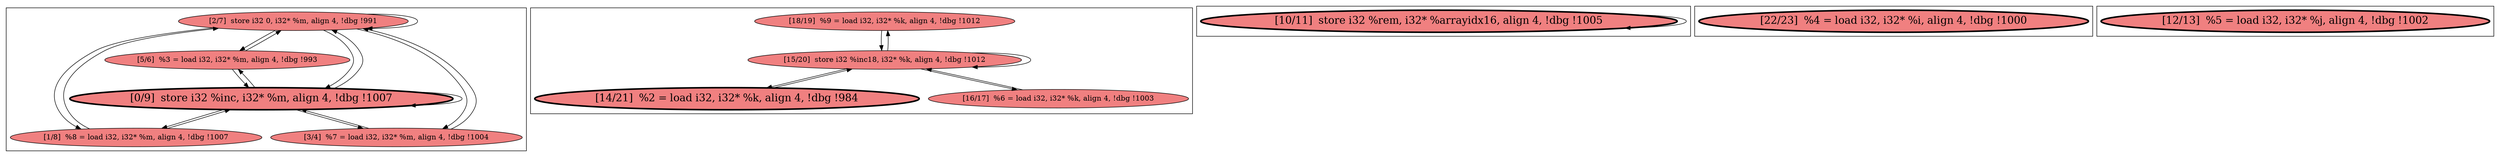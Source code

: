 
digraph G {



node190->node188 [ ]
node192->node190 [ ]
node190->node192 [ ]
node192->node191 [ ]
node191->node190 [ ]
node191->node192 [ ]
node191->node189 [ ]
node189->node191 [ ]
node196->node199 [ ]
node199->node198 [ ]
node190->node189 [ ]
node188->node190 [ ]
node188->node191 [ ]
node199->node199 [ ]
node198->node199 [ ]
node197->node199 [ ]
node191->node188 [ ]
node189->node190 [ ]
node191->node191 [ ]
node199->node196 [ ]
node199->node197 [ ]
node193->node193 [ ]
node190->node191 [ ]
node190->node190 [ ]


subgraph cluster4 {


node199 [fillcolor=lightcoral,label="[15/20]  store i32 %inc18, i32* %k, align 4, !dbg !1012",shape=ellipse,style=filled ]
node196 [fillcolor=lightcoral,label="[18/19]  %9 = load i32, i32* %k, align 4, !dbg !1012",shape=ellipse,style=filled ]
node198 [penwidth=3.0,fontsize=20,fillcolor=lightcoral,label="[14/21]  %2 = load i32, i32* %k, align 4, !dbg !984",shape=ellipse,style=filled ]
node197 [fillcolor=lightcoral,label="[16/17]  %6 = load i32, i32* %k, align 4, !dbg !1003",shape=ellipse,style=filled ]



}

subgraph cluster3 {


node195 [penwidth=3.0,fontsize=20,fillcolor=lightcoral,label="[22/23]  %4 = load i32, i32* %i, align 4, !dbg !1000",shape=ellipse,style=filled ]



}

subgraph cluster2 {


node194 [penwidth=3.0,fontsize=20,fillcolor=lightcoral,label="[12/13]  %5 = load i32, i32* %j, align 4, !dbg !1002",shape=ellipse,style=filled ]



}

subgraph cluster0 {


node191 [penwidth=3.0,fontsize=20,fillcolor=lightcoral,label="[0/9]  store i32 %inc, i32* %m, align 4, !dbg !1007",shape=ellipse,style=filled ]
node190 [fillcolor=lightcoral,label="[2/7]  store i32 0, i32* %m, align 4, !dbg !991",shape=ellipse,style=filled ]
node192 [fillcolor=lightcoral,label="[1/8]  %8 = load i32, i32* %m, align 4, !dbg !1007",shape=ellipse,style=filled ]
node188 [fillcolor=lightcoral,label="[5/6]  %3 = load i32, i32* %m, align 4, !dbg !993",shape=ellipse,style=filled ]
node189 [fillcolor=lightcoral,label="[3/4]  %7 = load i32, i32* %m, align 4, !dbg !1004",shape=ellipse,style=filled ]



}

subgraph cluster1 {


node193 [penwidth=3.0,fontsize=20,fillcolor=lightcoral,label="[10/11]  store i32 %rem, i32* %arrayidx16, align 4, !dbg !1005",shape=ellipse,style=filled ]



}

}
